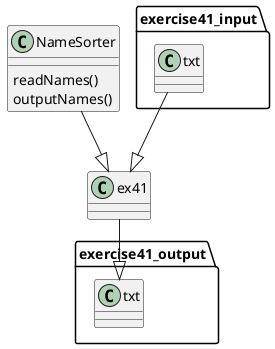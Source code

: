 @startuml
'https://plantuml.com/class-diagram

exercise41_input.txt --|> ex41

NameSorter --|> ex41

ex41 --|> exercise41_output.txt

class NameSorter {
readNames()
outputNames()
}

@enduml
